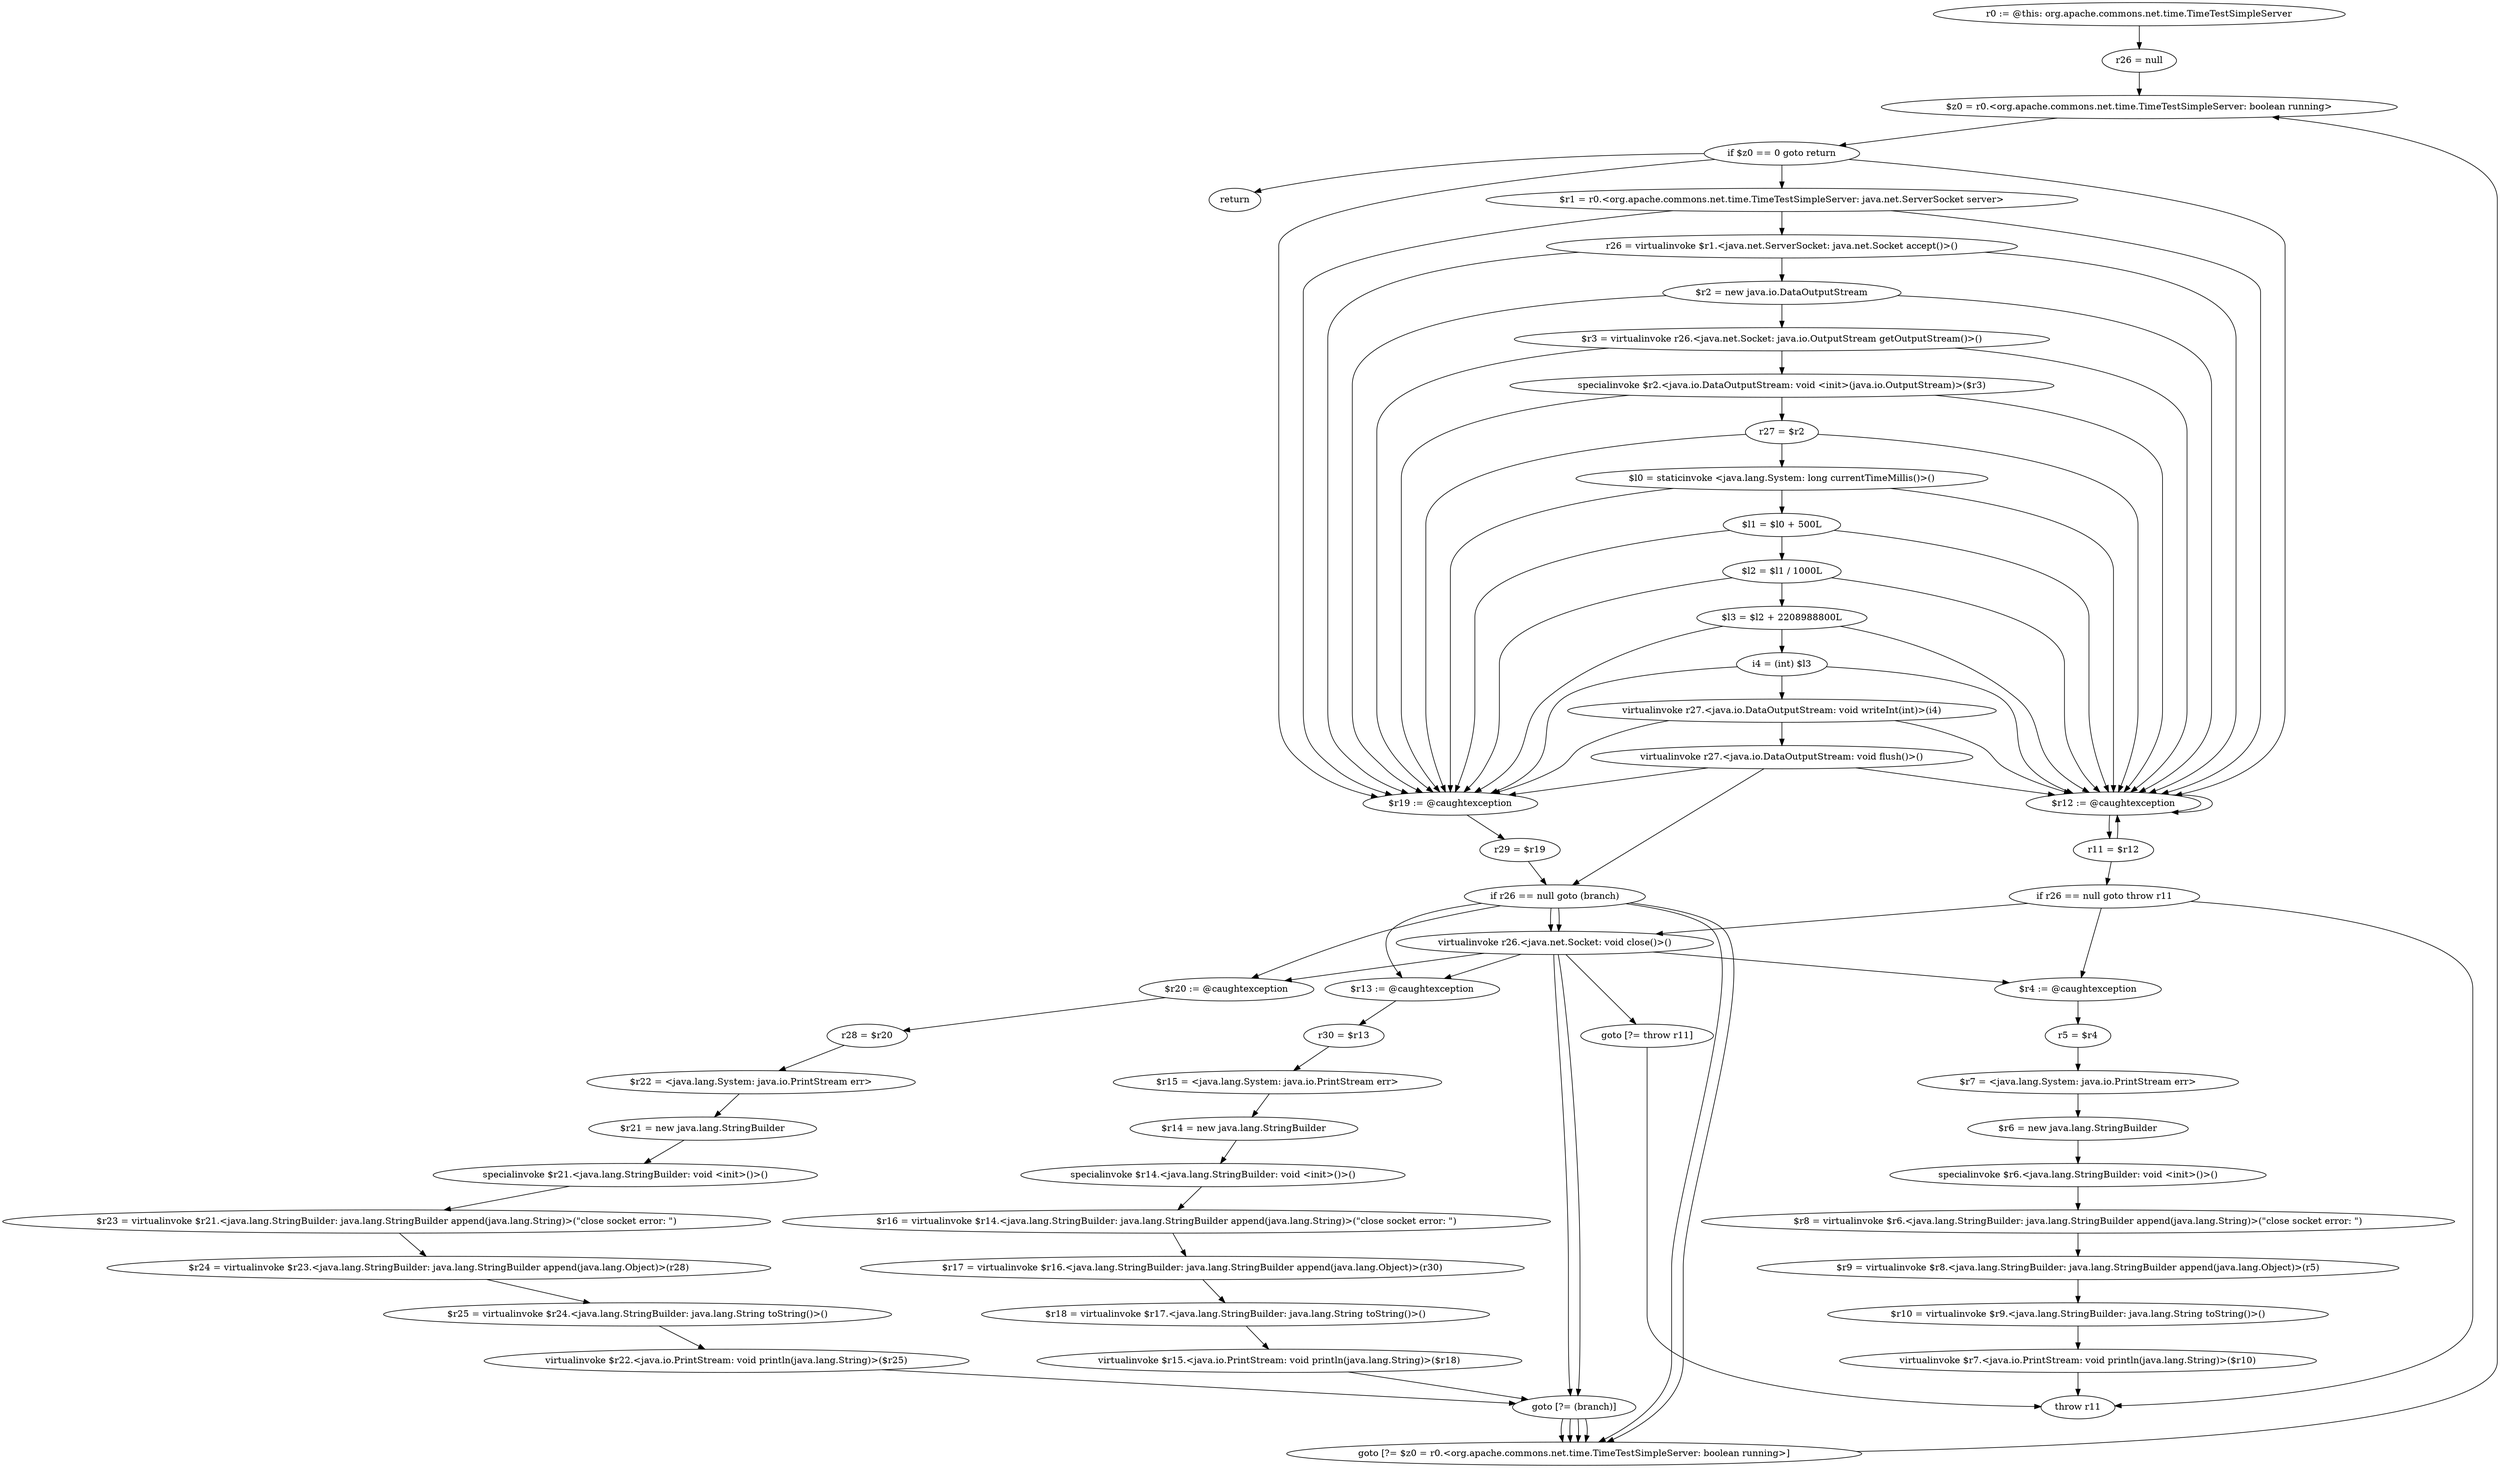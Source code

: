 digraph "unitGraph" {
    "r0 := @this: org.apache.commons.net.time.TimeTestSimpleServer"
    "r26 = null"
    "$z0 = r0.<org.apache.commons.net.time.TimeTestSimpleServer: boolean running>"
    "if $z0 == 0 goto return"
    "$r1 = r0.<org.apache.commons.net.time.TimeTestSimpleServer: java.net.ServerSocket server>"
    "r26 = virtualinvoke $r1.<java.net.ServerSocket: java.net.Socket accept()>()"
    "$r2 = new java.io.DataOutputStream"
    "$r3 = virtualinvoke r26.<java.net.Socket: java.io.OutputStream getOutputStream()>()"
    "specialinvoke $r2.<java.io.DataOutputStream: void <init>(java.io.OutputStream)>($r3)"
    "r27 = $r2"
    "$l0 = staticinvoke <java.lang.System: long currentTimeMillis()>()"
    "$l1 = $l0 + 500L"
    "$l2 = $l1 / 1000L"
    "$l3 = $l2 + 2208988800L"
    "i4 = (int) $l3"
    "virtualinvoke r27.<java.io.DataOutputStream: void writeInt(int)>(i4)"
    "virtualinvoke r27.<java.io.DataOutputStream: void flush()>()"
    "if r26 == null goto (branch)"
    "virtualinvoke r26.<java.net.Socket: void close()>()"
    "goto [?= (branch)]"
    "$r20 := @caughtexception"
    "r28 = $r20"
    "$r22 = <java.lang.System: java.io.PrintStream err>"
    "$r21 = new java.lang.StringBuilder"
    "specialinvoke $r21.<java.lang.StringBuilder: void <init>()>()"
    "$r23 = virtualinvoke $r21.<java.lang.StringBuilder: java.lang.StringBuilder append(java.lang.String)>(\"close socket error: \")"
    "$r24 = virtualinvoke $r23.<java.lang.StringBuilder: java.lang.StringBuilder append(java.lang.Object)>(r28)"
    "$r25 = virtualinvoke $r24.<java.lang.StringBuilder: java.lang.String toString()>()"
    "virtualinvoke $r22.<java.io.PrintStream: void println(java.lang.String)>($r25)"
    "$r19 := @caughtexception"
    "r29 = $r19"
    "$r13 := @caughtexception"
    "r30 = $r13"
    "$r15 = <java.lang.System: java.io.PrintStream err>"
    "$r14 = new java.lang.StringBuilder"
    "specialinvoke $r14.<java.lang.StringBuilder: void <init>()>()"
    "$r16 = virtualinvoke $r14.<java.lang.StringBuilder: java.lang.StringBuilder append(java.lang.String)>(\"close socket error: \")"
    "$r17 = virtualinvoke $r16.<java.lang.StringBuilder: java.lang.StringBuilder append(java.lang.Object)>(r30)"
    "$r18 = virtualinvoke $r17.<java.lang.StringBuilder: java.lang.String toString()>()"
    "virtualinvoke $r15.<java.io.PrintStream: void println(java.lang.String)>($r18)"
    "$r12 := @caughtexception"
    "r11 = $r12"
    "if r26 == null goto throw r11"
    "goto [?= throw r11]"
    "$r4 := @caughtexception"
    "r5 = $r4"
    "$r7 = <java.lang.System: java.io.PrintStream err>"
    "$r6 = new java.lang.StringBuilder"
    "specialinvoke $r6.<java.lang.StringBuilder: void <init>()>()"
    "$r8 = virtualinvoke $r6.<java.lang.StringBuilder: java.lang.StringBuilder append(java.lang.String)>(\"close socket error: \")"
    "$r9 = virtualinvoke $r8.<java.lang.StringBuilder: java.lang.StringBuilder append(java.lang.Object)>(r5)"
    "$r10 = virtualinvoke $r9.<java.lang.StringBuilder: java.lang.String toString()>()"
    "virtualinvoke $r7.<java.io.PrintStream: void println(java.lang.String)>($r10)"
    "throw r11"
    "goto [?= $z0 = r0.<org.apache.commons.net.time.TimeTestSimpleServer: boolean running>]"
    "return"
    "r0 := @this: org.apache.commons.net.time.TimeTestSimpleServer"->"r26 = null";
    "r26 = null"->"$z0 = r0.<org.apache.commons.net.time.TimeTestSimpleServer: boolean running>";
    "$z0 = r0.<org.apache.commons.net.time.TimeTestSimpleServer: boolean running>"->"if $z0 == 0 goto return";
    "if $z0 == 0 goto return"->"$r1 = r0.<org.apache.commons.net.time.TimeTestSimpleServer: java.net.ServerSocket server>";
    "if $z0 == 0 goto return"->"return";
    "if $z0 == 0 goto return"->"$r19 := @caughtexception";
    "if $z0 == 0 goto return"->"$r12 := @caughtexception";
    "$r1 = r0.<org.apache.commons.net.time.TimeTestSimpleServer: java.net.ServerSocket server>"->"$r19 := @caughtexception";
    "$r1 = r0.<org.apache.commons.net.time.TimeTestSimpleServer: java.net.ServerSocket server>"->"$r12 := @caughtexception";
    "$r1 = r0.<org.apache.commons.net.time.TimeTestSimpleServer: java.net.ServerSocket server>"->"r26 = virtualinvoke $r1.<java.net.ServerSocket: java.net.Socket accept()>()";
    "r26 = virtualinvoke $r1.<java.net.ServerSocket: java.net.Socket accept()>()"->"$r19 := @caughtexception";
    "r26 = virtualinvoke $r1.<java.net.ServerSocket: java.net.Socket accept()>()"->"$r12 := @caughtexception";
    "r26 = virtualinvoke $r1.<java.net.ServerSocket: java.net.Socket accept()>()"->"$r2 = new java.io.DataOutputStream";
    "$r2 = new java.io.DataOutputStream"->"$r19 := @caughtexception";
    "$r2 = new java.io.DataOutputStream"->"$r12 := @caughtexception";
    "$r2 = new java.io.DataOutputStream"->"$r3 = virtualinvoke r26.<java.net.Socket: java.io.OutputStream getOutputStream()>()";
    "$r3 = virtualinvoke r26.<java.net.Socket: java.io.OutputStream getOutputStream()>()"->"$r19 := @caughtexception";
    "$r3 = virtualinvoke r26.<java.net.Socket: java.io.OutputStream getOutputStream()>()"->"$r12 := @caughtexception";
    "$r3 = virtualinvoke r26.<java.net.Socket: java.io.OutputStream getOutputStream()>()"->"specialinvoke $r2.<java.io.DataOutputStream: void <init>(java.io.OutputStream)>($r3)";
    "specialinvoke $r2.<java.io.DataOutputStream: void <init>(java.io.OutputStream)>($r3)"->"$r19 := @caughtexception";
    "specialinvoke $r2.<java.io.DataOutputStream: void <init>(java.io.OutputStream)>($r3)"->"$r12 := @caughtexception";
    "specialinvoke $r2.<java.io.DataOutputStream: void <init>(java.io.OutputStream)>($r3)"->"r27 = $r2";
    "r27 = $r2"->"$r19 := @caughtexception";
    "r27 = $r2"->"$r12 := @caughtexception";
    "r27 = $r2"->"$l0 = staticinvoke <java.lang.System: long currentTimeMillis()>()";
    "$l0 = staticinvoke <java.lang.System: long currentTimeMillis()>()"->"$r19 := @caughtexception";
    "$l0 = staticinvoke <java.lang.System: long currentTimeMillis()>()"->"$r12 := @caughtexception";
    "$l0 = staticinvoke <java.lang.System: long currentTimeMillis()>()"->"$l1 = $l0 + 500L";
    "$l1 = $l0 + 500L"->"$r19 := @caughtexception";
    "$l1 = $l0 + 500L"->"$r12 := @caughtexception";
    "$l1 = $l0 + 500L"->"$l2 = $l1 / 1000L";
    "$l2 = $l1 / 1000L"->"$r19 := @caughtexception";
    "$l2 = $l1 / 1000L"->"$r12 := @caughtexception";
    "$l2 = $l1 / 1000L"->"$l3 = $l2 + 2208988800L";
    "$l3 = $l2 + 2208988800L"->"$r19 := @caughtexception";
    "$l3 = $l2 + 2208988800L"->"$r12 := @caughtexception";
    "$l3 = $l2 + 2208988800L"->"i4 = (int) $l3";
    "i4 = (int) $l3"->"$r19 := @caughtexception";
    "i4 = (int) $l3"->"$r12 := @caughtexception";
    "i4 = (int) $l3"->"virtualinvoke r27.<java.io.DataOutputStream: void writeInt(int)>(i4)";
    "virtualinvoke r27.<java.io.DataOutputStream: void writeInt(int)>(i4)"->"$r19 := @caughtexception";
    "virtualinvoke r27.<java.io.DataOutputStream: void writeInt(int)>(i4)"->"$r12 := @caughtexception";
    "virtualinvoke r27.<java.io.DataOutputStream: void writeInt(int)>(i4)"->"virtualinvoke r27.<java.io.DataOutputStream: void flush()>()";
    "virtualinvoke r27.<java.io.DataOutputStream: void flush()>()"->"$r19 := @caughtexception";
    "virtualinvoke r27.<java.io.DataOutputStream: void flush()>()"->"$r12 := @caughtexception";
    "virtualinvoke r27.<java.io.DataOutputStream: void flush()>()"->"if r26 == null goto (branch)";
    "if r26 == null goto (branch)"->"virtualinvoke r26.<java.net.Socket: void close()>()";
    "if r26 == null goto (branch)"->"goto [?= $z0 = r0.<org.apache.commons.net.time.TimeTestSimpleServer: boolean running>]";
    "if r26 == null goto (branch)"->"$r20 := @caughtexception";
    "virtualinvoke r26.<java.net.Socket: void close()>()"->"goto [?= (branch)]";
    "virtualinvoke r26.<java.net.Socket: void close()>()"->"$r20 := @caughtexception";
    "goto [?= (branch)]"->"goto [?= $z0 = r0.<org.apache.commons.net.time.TimeTestSimpleServer: boolean running>]";
    "$r20 := @caughtexception"->"r28 = $r20";
    "r28 = $r20"->"$r22 = <java.lang.System: java.io.PrintStream err>";
    "$r22 = <java.lang.System: java.io.PrintStream err>"->"$r21 = new java.lang.StringBuilder";
    "$r21 = new java.lang.StringBuilder"->"specialinvoke $r21.<java.lang.StringBuilder: void <init>()>()";
    "specialinvoke $r21.<java.lang.StringBuilder: void <init>()>()"->"$r23 = virtualinvoke $r21.<java.lang.StringBuilder: java.lang.StringBuilder append(java.lang.String)>(\"close socket error: \")";
    "$r23 = virtualinvoke $r21.<java.lang.StringBuilder: java.lang.StringBuilder append(java.lang.String)>(\"close socket error: \")"->"$r24 = virtualinvoke $r23.<java.lang.StringBuilder: java.lang.StringBuilder append(java.lang.Object)>(r28)";
    "$r24 = virtualinvoke $r23.<java.lang.StringBuilder: java.lang.StringBuilder append(java.lang.Object)>(r28)"->"$r25 = virtualinvoke $r24.<java.lang.StringBuilder: java.lang.String toString()>()";
    "$r25 = virtualinvoke $r24.<java.lang.StringBuilder: java.lang.String toString()>()"->"virtualinvoke $r22.<java.io.PrintStream: void println(java.lang.String)>($r25)";
    "virtualinvoke $r22.<java.io.PrintStream: void println(java.lang.String)>($r25)"->"goto [?= (branch)]";
    "goto [?= (branch)]"->"goto [?= $z0 = r0.<org.apache.commons.net.time.TimeTestSimpleServer: boolean running>]";
    "$r19 := @caughtexception"->"r29 = $r19";
    "r29 = $r19"->"if r26 == null goto (branch)";
    "if r26 == null goto (branch)"->"virtualinvoke r26.<java.net.Socket: void close()>()";
    "if r26 == null goto (branch)"->"goto [?= $z0 = r0.<org.apache.commons.net.time.TimeTestSimpleServer: boolean running>]";
    "if r26 == null goto (branch)"->"$r13 := @caughtexception";
    "virtualinvoke r26.<java.net.Socket: void close()>()"->"goto [?= (branch)]";
    "virtualinvoke r26.<java.net.Socket: void close()>()"->"$r13 := @caughtexception";
    "goto [?= (branch)]"->"goto [?= $z0 = r0.<org.apache.commons.net.time.TimeTestSimpleServer: boolean running>]";
    "$r13 := @caughtexception"->"r30 = $r13";
    "r30 = $r13"->"$r15 = <java.lang.System: java.io.PrintStream err>";
    "$r15 = <java.lang.System: java.io.PrintStream err>"->"$r14 = new java.lang.StringBuilder";
    "$r14 = new java.lang.StringBuilder"->"specialinvoke $r14.<java.lang.StringBuilder: void <init>()>()";
    "specialinvoke $r14.<java.lang.StringBuilder: void <init>()>()"->"$r16 = virtualinvoke $r14.<java.lang.StringBuilder: java.lang.StringBuilder append(java.lang.String)>(\"close socket error: \")";
    "$r16 = virtualinvoke $r14.<java.lang.StringBuilder: java.lang.StringBuilder append(java.lang.String)>(\"close socket error: \")"->"$r17 = virtualinvoke $r16.<java.lang.StringBuilder: java.lang.StringBuilder append(java.lang.Object)>(r30)";
    "$r17 = virtualinvoke $r16.<java.lang.StringBuilder: java.lang.StringBuilder append(java.lang.Object)>(r30)"->"$r18 = virtualinvoke $r17.<java.lang.StringBuilder: java.lang.String toString()>()";
    "$r18 = virtualinvoke $r17.<java.lang.StringBuilder: java.lang.String toString()>()"->"virtualinvoke $r15.<java.io.PrintStream: void println(java.lang.String)>($r18)";
    "virtualinvoke $r15.<java.io.PrintStream: void println(java.lang.String)>($r18)"->"goto [?= (branch)]";
    "goto [?= (branch)]"->"goto [?= $z0 = r0.<org.apache.commons.net.time.TimeTestSimpleServer: boolean running>]";
    "$r12 := @caughtexception"->"r11 = $r12";
    "$r12 := @caughtexception"->"$r12 := @caughtexception";
    "r11 = $r12"->"if r26 == null goto throw r11";
    "r11 = $r12"->"$r12 := @caughtexception";
    "if r26 == null goto throw r11"->"virtualinvoke r26.<java.net.Socket: void close()>()";
    "if r26 == null goto throw r11"->"throw r11";
    "if r26 == null goto throw r11"->"$r4 := @caughtexception";
    "virtualinvoke r26.<java.net.Socket: void close()>()"->"goto [?= throw r11]";
    "virtualinvoke r26.<java.net.Socket: void close()>()"->"$r4 := @caughtexception";
    "goto [?= throw r11]"->"throw r11";
    "$r4 := @caughtexception"->"r5 = $r4";
    "r5 = $r4"->"$r7 = <java.lang.System: java.io.PrintStream err>";
    "$r7 = <java.lang.System: java.io.PrintStream err>"->"$r6 = new java.lang.StringBuilder";
    "$r6 = new java.lang.StringBuilder"->"specialinvoke $r6.<java.lang.StringBuilder: void <init>()>()";
    "specialinvoke $r6.<java.lang.StringBuilder: void <init>()>()"->"$r8 = virtualinvoke $r6.<java.lang.StringBuilder: java.lang.StringBuilder append(java.lang.String)>(\"close socket error: \")";
    "$r8 = virtualinvoke $r6.<java.lang.StringBuilder: java.lang.StringBuilder append(java.lang.String)>(\"close socket error: \")"->"$r9 = virtualinvoke $r8.<java.lang.StringBuilder: java.lang.StringBuilder append(java.lang.Object)>(r5)";
    "$r9 = virtualinvoke $r8.<java.lang.StringBuilder: java.lang.StringBuilder append(java.lang.Object)>(r5)"->"$r10 = virtualinvoke $r9.<java.lang.StringBuilder: java.lang.String toString()>()";
    "$r10 = virtualinvoke $r9.<java.lang.StringBuilder: java.lang.String toString()>()"->"virtualinvoke $r7.<java.io.PrintStream: void println(java.lang.String)>($r10)";
    "virtualinvoke $r7.<java.io.PrintStream: void println(java.lang.String)>($r10)"->"throw r11";
    "goto [?= $z0 = r0.<org.apache.commons.net.time.TimeTestSimpleServer: boolean running>]"->"$z0 = r0.<org.apache.commons.net.time.TimeTestSimpleServer: boolean running>";
}
